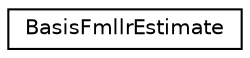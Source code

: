 digraph "Graphical Class Hierarchy"
{
  edge [fontname="Helvetica",fontsize="10",labelfontname="Helvetica",labelfontsize="10"];
  node [fontname="Helvetica",fontsize="10",shape=record];
  rankdir="LR";
  Node0 [label="BasisFmllrEstimate",height=0.2,width=0.4,color="black", fillcolor="white", style="filled",URL="$classkaldi_1_1BasisFmllrEstimate.html",tooltip="Estimation functions for basis fMLLR. "];
}

